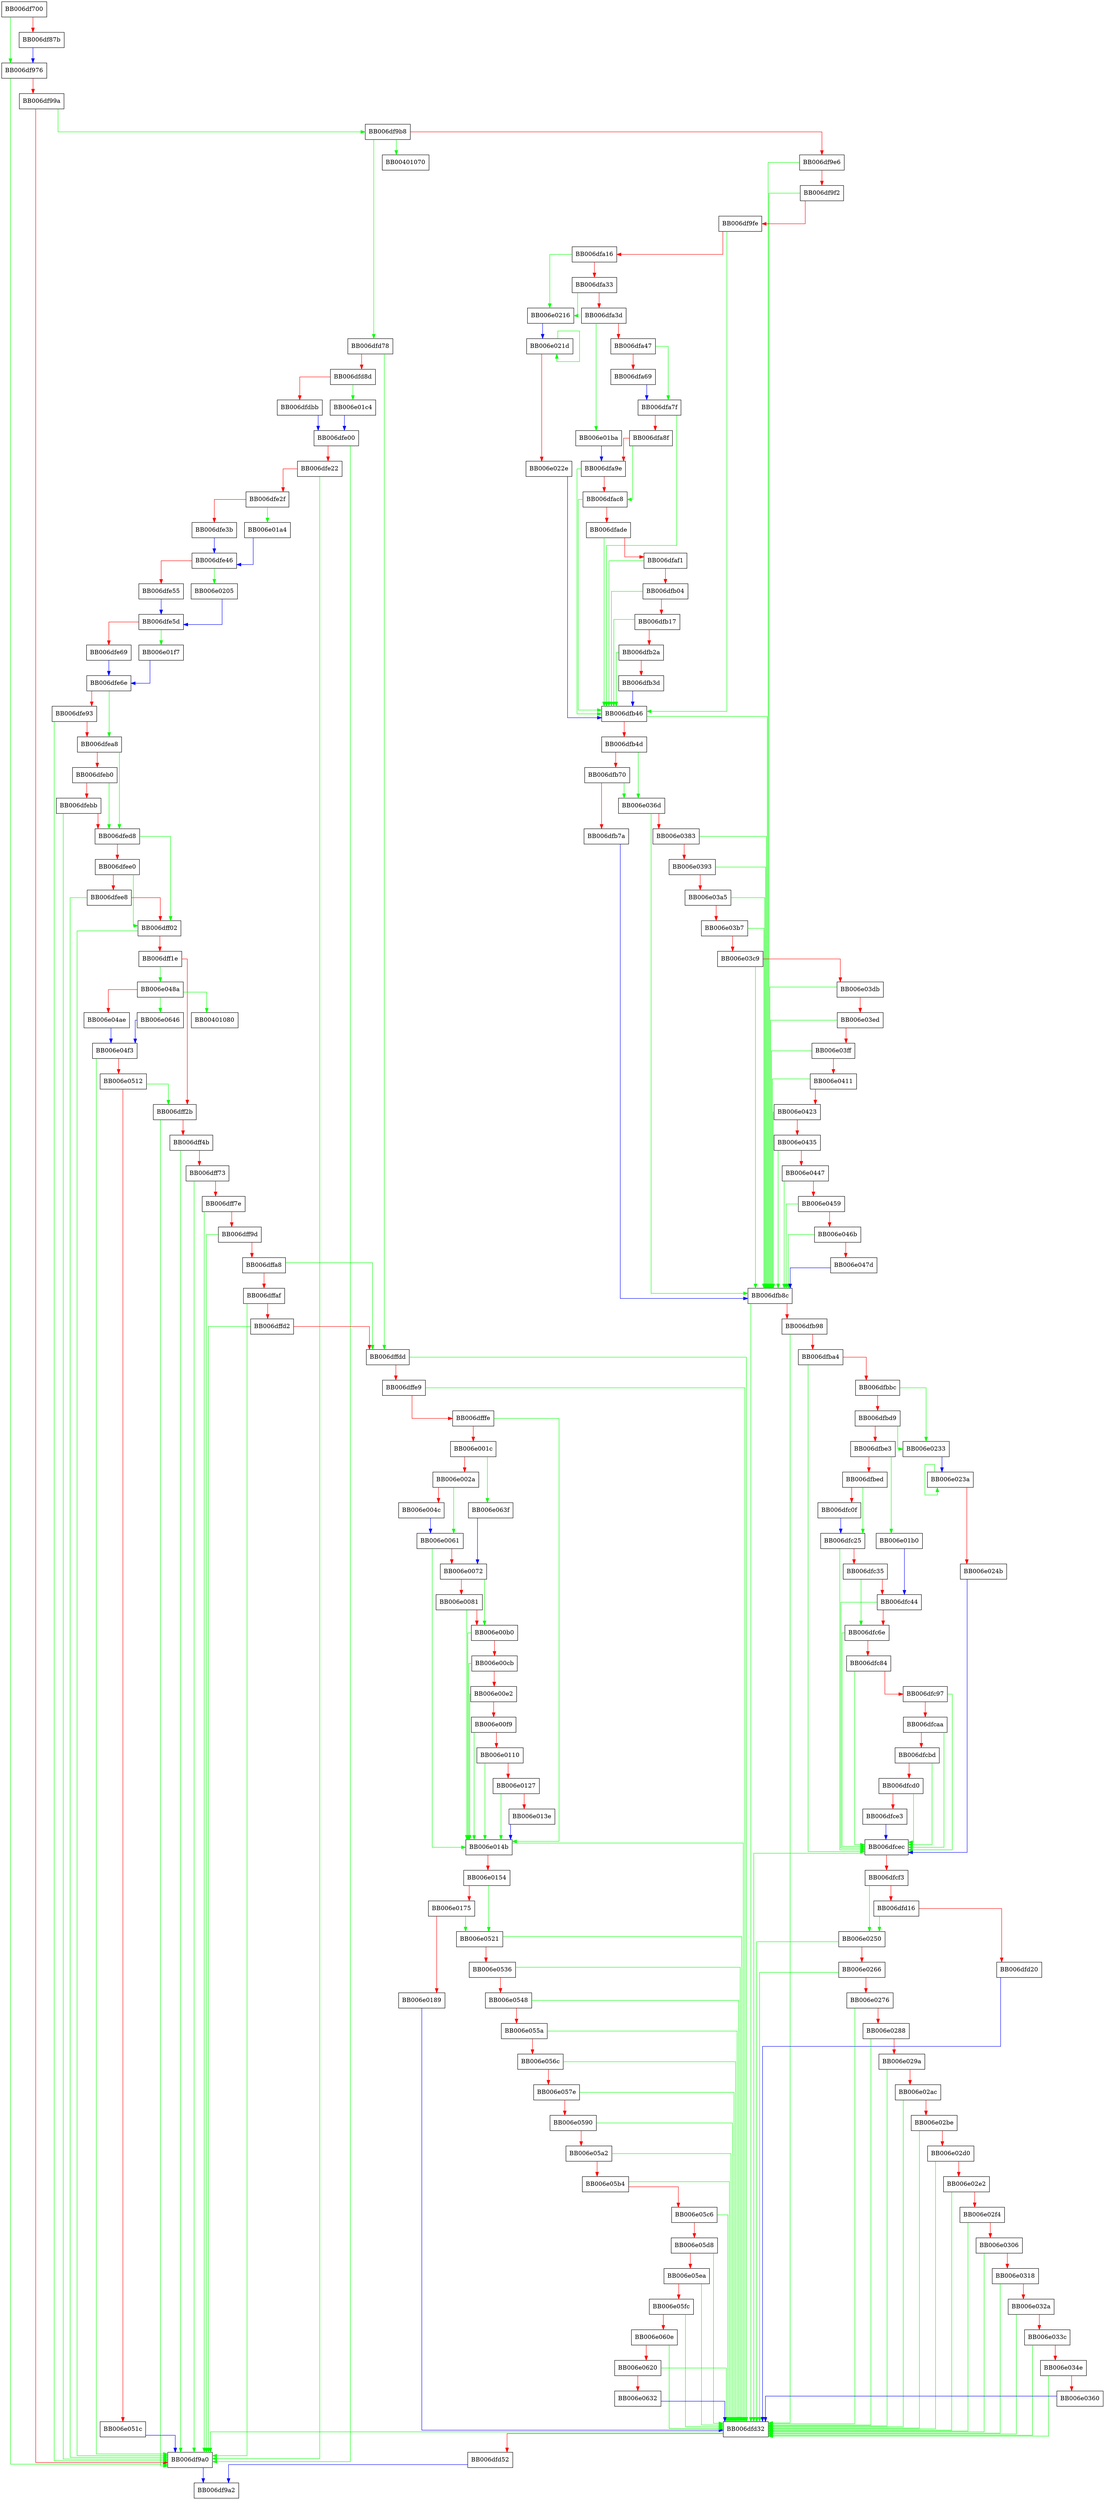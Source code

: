 digraph ctr_update {
  node [shape="box"];
  graph [splines=ortho];
  BB006df700 -> BB006df976 [color="green"];
  BB006df700 -> BB006df87b [color="red"];
  BB006df87b -> BB006df976 [color="blue"];
  BB006df976 -> BB006df9a0 [color="green"];
  BB006df976 -> BB006df99a [color="red"];
  BB006df99a -> BB006df9b8 [color="green"];
  BB006df99a -> BB006df9a0 [color="red"];
  BB006df9a0 -> BB006df9a2 [color="blue"];
  BB006df9b8 -> BB00401070 [color="green"];
  BB006df9b8 -> BB006dfd78 [color="green"];
  BB006df9b8 -> BB006df9e6 [color="red"];
  BB006df9e6 -> BB006dfb8c [color="green"];
  BB006df9e6 -> BB006df9f2 [color="red"];
  BB006df9f2 -> BB006dfb8c [color="green"];
  BB006df9f2 -> BB006df9fe [color="red"];
  BB006df9fe -> BB006dfb46 [color="green"];
  BB006df9fe -> BB006dfa16 [color="red"];
  BB006dfa16 -> BB006e0216 [color="green"];
  BB006dfa16 -> BB006dfa33 [color="red"];
  BB006dfa33 -> BB006e0216 [color="green"];
  BB006dfa33 -> BB006dfa3d [color="red"];
  BB006dfa3d -> BB006e01ba [color="green"];
  BB006dfa3d -> BB006dfa47 [color="red"];
  BB006dfa47 -> BB006dfa7f [color="green"];
  BB006dfa47 -> BB006dfa69 [color="red"];
  BB006dfa69 -> BB006dfa7f [color="blue"];
  BB006dfa7f -> BB006dfb46 [color="green"];
  BB006dfa7f -> BB006dfa8f [color="red"];
  BB006dfa8f -> BB006dfac8 [color="green"];
  BB006dfa8f -> BB006dfa9e [color="red"];
  BB006dfa9e -> BB006dfb46 [color="green"];
  BB006dfa9e -> BB006dfac8 [color="red"];
  BB006dfac8 -> BB006dfb46 [color="green"];
  BB006dfac8 -> BB006dfade [color="red"];
  BB006dfade -> BB006dfb46 [color="green"];
  BB006dfade -> BB006dfaf1 [color="red"];
  BB006dfaf1 -> BB006dfb46 [color="green"];
  BB006dfaf1 -> BB006dfb04 [color="red"];
  BB006dfb04 -> BB006dfb46 [color="green"];
  BB006dfb04 -> BB006dfb17 [color="red"];
  BB006dfb17 -> BB006dfb46 [color="green"];
  BB006dfb17 -> BB006dfb2a [color="red"];
  BB006dfb2a -> BB006dfb46 [color="green"];
  BB006dfb2a -> BB006dfb3d [color="red"];
  BB006dfb3d -> BB006dfb46 [color="blue"];
  BB006dfb46 -> BB006dfb8c [color="green"];
  BB006dfb46 -> BB006dfb4d [color="red"];
  BB006dfb4d -> BB006e036d [color="green"];
  BB006dfb4d -> BB006dfb70 [color="red"];
  BB006dfb70 -> BB006e036d [color="green"];
  BB006dfb70 -> BB006dfb7a [color="red"];
  BB006dfb7a -> BB006dfb8c [color="blue"];
  BB006dfb8c -> BB006dfd32 [color="green"];
  BB006dfb8c -> BB006dfb98 [color="red"];
  BB006dfb98 -> BB006dfd32 [color="green"];
  BB006dfb98 -> BB006dfba4 [color="red"];
  BB006dfba4 -> BB006dfcec [color="green"];
  BB006dfba4 -> BB006dfbbc [color="red"];
  BB006dfbbc -> BB006e0233 [color="green"];
  BB006dfbbc -> BB006dfbd9 [color="red"];
  BB006dfbd9 -> BB006e0233 [color="green"];
  BB006dfbd9 -> BB006dfbe3 [color="red"];
  BB006dfbe3 -> BB006e01b0 [color="green"];
  BB006dfbe3 -> BB006dfbed [color="red"];
  BB006dfbed -> BB006dfc25 [color="green"];
  BB006dfbed -> BB006dfc0f [color="red"];
  BB006dfc0f -> BB006dfc25 [color="blue"];
  BB006dfc25 -> BB006dfcec [color="green"];
  BB006dfc25 -> BB006dfc35 [color="red"];
  BB006dfc35 -> BB006dfc6e [color="green"];
  BB006dfc35 -> BB006dfc44 [color="red"];
  BB006dfc44 -> BB006dfcec [color="green"];
  BB006dfc44 -> BB006dfc6e [color="red"];
  BB006dfc6e -> BB006dfcec [color="green"];
  BB006dfc6e -> BB006dfc84 [color="red"];
  BB006dfc84 -> BB006dfcec [color="green"];
  BB006dfc84 -> BB006dfc97 [color="red"];
  BB006dfc97 -> BB006dfcec [color="green"];
  BB006dfc97 -> BB006dfcaa [color="red"];
  BB006dfcaa -> BB006dfcec [color="green"];
  BB006dfcaa -> BB006dfcbd [color="red"];
  BB006dfcbd -> BB006dfcec [color="green"];
  BB006dfcbd -> BB006dfcd0 [color="red"];
  BB006dfcd0 -> BB006dfcec [color="green"];
  BB006dfcd0 -> BB006dfce3 [color="red"];
  BB006dfce3 -> BB006dfcec [color="blue"];
  BB006dfcec -> BB006dfd32 [color="green"];
  BB006dfcec -> BB006dfcf3 [color="red"];
  BB006dfcf3 -> BB006e0250 [color="green"];
  BB006dfcf3 -> BB006dfd16 [color="red"];
  BB006dfd16 -> BB006e0250 [color="green"];
  BB006dfd16 -> BB006dfd20 [color="red"];
  BB006dfd20 -> BB006dfd32 [color="blue"];
  BB006dfd32 -> BB006df9a0 [color="green"];
  BB006dfd32 -> BB006dfd52 [color="red"];
  BB006dfd52 -> BB006df9a2 [color="blue"];
  BB006dfd78 -> BB006dffdd [color="green"];
  BB006dfd78 -> BB006dfd8d [color="red"];
  BB006dfd8d -> BB006e01c4 [color="green"];
  BB006dfd8d -> BB006dfdbb [color="red"];
  BB006dfdbb -> BB006dfe00 [color="blue"];
  BB006dfe00 -> BB006df9a0 [color="green"];
  BB006dfe00 -> BB006dfe22 [color="red"];
  BB006dfe22 -> BB006df9a0 [color="green"];
  BB006dfe22 -> BB006dfe2f [color="red"];
  BB006dfe2f -> BB006e01a4 [color="green"];
  BB006dfe2f -> BB006dfe3b [color="red"];
  BB006dfe3b -> BB006dfe46 [color="blue"];
  BB006dfe46 -> BB006e0205 [color="green"];
  BB006dfe46 -> BB006dfe55 [color="red"];
  BB006dfe55 -> BB006dfe5d [color="blue"];
  BB006dfe5d -> BB006e01f7 [color="green"];
  BB006dfe5d -> BB006dfe69 [color="red"];
  BB006dfe69 -> BB006dfe6e [color="blue"];
  BB006dfe6e -> BB006dfea8 [color="green"];
  BB006dfe6e -> BB006dfe93 [color="red"];
  BB006dfe93 -> BB006df9a0 [color="green"];
  BB006dfe93 -> BB006dfea8 [color="red"];
  BB006dfea8 -> BB006dfed8 [color="green"];
  BB006dfea8 -> BB006dfeb0 [color="red"];
  BB006dfeb0 -> BB006dfed8 [color="green"];
  BB006dfeb0 -> BB006dfebb [color="red"];
  BB006dfebb -> BB006df9a0 [color="green"];
  BB006dfebb -> BB006dfed8 [color="red"];
  BB006dfed8 -> BB006dff02 [color="green"];
  BB006dfed8 -> BB006dfee0 [color="red"];
  BB006dfee0 -> BB006dff02 [color="green"];
  BB006dfee0 -> BB006dfee8 [color="red"];
  BB006dfee8 -> BB006df9a0 [color="green"];
  BB006dfee8 -> BB006dff02 [color="red"];
  BB006dff02 -> BB006df9a0 [color="green"];
  BB006dff02 -> BB006dff1e [color="red"];
  BB006dff1e -> BB006e048a [color="green"];
  BB006dff1e -> BB006dff2b [color="red"];
  BB006dff2b -> BB006df9a0 [color="green"];
  BB006dff2b -> BB006dff4b [color="red"];
  BB006dff4b -> BB006df9a0 [color="green"];
  BB006dff4b -> BB006dff73 [color="red"];
  BB006dff73 -> BB006df9a0 [color="green"];
  BB006dff73 -> BB006dff7e [color="red"];
  BB006dff7e -> BB006df9a0 [color="green"];
  BB006dff7e -> BB006dff9d [color="red"];
  BB006dff9d -> BB006df9a0 [color="green"];
  BB006dff9d -> BB006dffa8 [color="red"];
  BB006dffa8 -> BB006dffdd [color="green"];
  BB006dffa8 -> BB006dffaf [color="red"];
  BB006dffaf -> BB006df9a0 [color="green"];
  BB006dffaf -> BB006dffd2 [color="red"];
  BB006dffd2 -> BB006df9a0 [color="green"];
  BB006dffd2 -> BB006dffdd [color="red"];
  BB006dffdd -> BB006dfd32 [color="green"];
  BB006dffdd -> BB006dffe9 [color="red"];
  BB006dffe9 -> BB006dfd32 [color="green"];
  BB006dffe9 -> BB006dfffe [color="red"];
  BB006dfffe -> BB006e014b [color="green"];
  BB006dfffe -> BB006e001c [color="red"];
  BB006e001c -> BB006e063f [color="green"];
  BB006e001c -> BB006e002a [color="red"];
  BB006e002a -> BB006e0061 [color="green"];
  BB006e002a -> BB006e004c [color="red"];
  BB006e004c -> BB006e0061 [color="blue"];
  BB006e0061 -> BB006e014b [color="green"];
  BB006e0061 -> BB006e0072 [color="red"];
  BB006e0072 -> BB006e00b0 [color="green"];
  BB006e0072 -> BB006e0081 [color="red"];
  BB006e0081 -> BB006e014b [color="green"];
  BB006e0081 -> BB006e00b0 [color="red"];
  BB006e00b0 -> BB006e014b [color="green"];
  BB006e00b0 -> BB006e00cb [color="red"];
  BB006e00cb -> BB006e014b [color="green"];
  BB006e00cb -> BB006e00e2 [color="red"];
  BB006e00e2 -> BB006e014b [color="green"];
  BB006e00e2 -> BB006e00f9 [color="red"];
  BB006e00f9 -> BB006e014b [color="green"];
  BB006e00f9 -> BB006e0110 [color="red"];
  BB006e0110 -> BB006e014b [color="green"];
  BB006e0110 -> BB006e0127 [color="red"];
  BB006e0127 -> BB006e014b [color="green"];
  BB006e0127 -> BB006e013e [color="red"];
  BB006e013e -> BB006e014b [color="blue"];
  BB006e014b -> BB006dfd32 [color="green"];
  BB006e014b -> BB006e0154 [color="red"];
  BB006e0154 -> BB006e0521 [color="green"];
  BB006e0154 -> BB006e0175 [color="red"];
  BB006e0175 -> BB006e0521 [color="green"];
  BB006e0175 -> BB006e0189 [color="red"];
  BB006e0189 -> BB006dfd32 [color="blue"];
  BB006e01a4 -> BB006dfe46 [color="blue"];
  BB006e01b0 -> BB006dfc44 [color="blue"];
  BB006e01ba -> BB006dfa9e [color="blue"];
  BB006e01c4 -> BB006dfe00 [color="blue"];
  BB006e01f7 -> BB006dfe6e [color="blue"];
  BB006e0205 -> BB006dfe5d [color="blue"];
  BB006e0216 -> BB006e021d [color="blue"];
  BB006e021d -> BB006e021d [color="green"];
  BB006e021d -> BB006e022e [color="red"];
  BB006e022e -> BB006dfb46 [color="blue"];
  BB006e0233 -> BB006e023a [color="blue"];
  BB006e023a -> BB006e023a [color="green"];
  BB006e023a -> BB006e024b [color="red"];
  BB006e024b -> BB006dfcec [color="blue"];
  BB006e0250 -> BB006dfd32 [color="green"];
  BB006e0250 -> BB006e0266 [color="red"];
  BB006e0266 -> BB006dfd32 [color="green"];
  BB006e0266 -> BB006e0276 [color="red"];
  BB006e0276 -> BB006dfd32 [color="green"];
  BB006e0276 -> BB006e0288 [color="red"];
  BB006e0288 -> BB006dfd32 [color="green"];
  BB006e0288 -> BB006e029a [color="red"];
  BB006e029a -> BB006dfd32 [color="green"];
  BB006e029a -> BB006e02ac [color="red"];
  BB006e02ac -> BB006dfd32 [color="green"];
  BB006e02ac -> BB006e02be [color="red"];
  BB006e02be -> BB006dfd32 [color="green"];
  BB006e02be -> BB006e02d0 [color="red"];
  BB006e02d0 -> BB006dfd32 [color="green"];
  BB006e02d0 -> BB006e02e2 [color="red"];
  BB006e02e2 -> BB006dfd32 [color="green"];
  BB006e02e2 -> BB006e02f4 [color="red"];
  BB006e02f4 -> BB006dfd32 [color="green"];
  BB006e02f4 -> BB006e0306 [color="red"];
  BB006e0306 -> BB006dfd32 [color="green"];
  BB006e0306 -> BB006e0318 [color="red"];
  BB006e0318 -> BB006dfd32 [color="green"];
  BB006e0318 -> BB006e032a [color="red"];
  BB006e032a -> BB006dfd32 [color="green"];
  BB006e032a -> BB006e033c [color="red"];
  BB006e033c -> BB006dfd32 [color="green"];
  BB006e033c -> BB006e034e [color="red"];
  BB006e034e -> BB006dfd32 [color="green"];
  BB006e034e -> BB006e0360 [color="red"];
  BB006e0360 -> BB006dfd32 [color="blue"];
  BB006e036d -> BB006dfb8c [color="green"];
  BB006e036d -> BB006e0383 [color="red"];
  BB006e0383 -> BB006dfb8c [color="green"];
  BB006e0383 -> BB006e0393 [color="red"];
  BB006e0393 -> BB006dfb8c [color="green"];
  BB006e0393 -> BB006e03a5 [color="red"];
  BB006e03a5 -> BB006dfb8c [color="green"];
  BB006e03a5 -> BB006e03b7 [color="red"];
  BB006e03b7 -> BB006dfb8c [color="green"];
  BB006e03b7 -> BB006e03c9 [color="red"];
  BB006e03c9 -> BB006dfb8c [color="green"];
  BB006e03c9 -> BB006e03db [color="red"];
  BB006e03db -> BB006dfb8c [color="green"];
  BB006e03db -> BB006e03ed [color="red"];
  BB006e03ed -> BB006dfb8c [color="green"];
  BB006e03ed -> BB006e03ff [color="red"];
  BB006e03ff -> BB006dfb8c [color="green"];
  BB006e03ff -> BB006e0411 [color="red"];
  BB006e0411 -> BB006dfb8c [color="green"];
  BB006e0411 -> BB006e0423 [color="red"];
  BB006e0423 -> BB006dfb8c [color="green"];
  BB006e0423 -> BB006e0435 [color="red"];
  BB006e0435 -> BB006dfb8c [color="green"];
  BB006e0435 -> BB006e0447 [color="red"];
  BB006e0447 -> BB006dfb8c [color="green"];
  BB006e0447 -> BB006e0459 [color="red"];
  BB006e0459 -> BB006dfb8c [color="green"];
  BB006e0459 -> BB006e046b [color="red"];
  BB006e046b -> BB006dfb8c [color="green"];
  BB006e046b -> BB006e047d [color="red"];
  BB006e047d -> BB006dfb8c [color="blue"];
  BB006e048a -> BB00401080 [color="green"];
  BB006e048a -> BB006e0646 [color="green"];
  BB006e048a -> BB006e04ae [color="red"];
  BB006e04ae -> BB006e04f3 [color="blue"];
  BB006e04f3 -> BB006df9a0 [color="green"];
  BB006e04f3 -> BB006e0512 [color="red"];
  BB006e0512 -> BB006dff2b [color="green"];
  BB006e0512 -> BB006e051c [color="red"];
  BB006e051c -> BB006df9a0 [color="blue"];
  BB006e0521 -> BB006dfd32 [color="green"];
  BB006e0521 -> BB006e0536 [color="red"];
  BB006e0536 -> BB006dfd32 [color="green"];
  BB006e0536 -> BB006e0548 [color="red"];
  BB006e0548 -> BB006dfd32 [color="green"];
  BB006e0548 -> BB006e055a [color="red"];
  BB006e055a -> BB006dfd32 [color="green"];
  BB006e055a -> BB006e056c [color="red"];
  BB006e056c -> BB006dfd32 [color="green"];
  BB006e056c -> BB006e057e [color="red"];
  BB006e057e -> BB006dfd32 [color="green"];
  BB006e057e -> BB006e0590 [color="red"];
  BB006e0590 -> BB006dfd32 [color="green"];
  BB006e0590 -> BB006e05a2 [color="red"];
  BB006e05a2 -> BB006dfd32 [color="green"];
  BB006e05a2 -> BB006e05b4 [color="red"];
  BB006e05b4 -> BB006dfd32 [color="green"];
  BB006e05b4 -> BB006e05c6 [color="red"];
  BB006e05c6 -> BB006dfd32 [color="green"];
  BB006e05c6 -> BB006e05d8 [color="red"];
  BB006e05d8 -> BB006dfd32 [color="green"];
  BB006e05d8 -> BB006e05ea [color="red"];
  BB006e05ea -> BB006dfd32 [color="green"];
  BB006e05ea -> BB006e05fc [color="red"];
  BB006e05fc -> BB006dfd32 [color="green"];
  BB006e05fc -> BB006e060e [color="red"];
  BB006e060e -> BB006dfd32 [color="green"];
  BB006e060e -> BB006e0620 [color="red"];
  BB006e0620 -> BB006dfd32 [color="green"];
  BB006e0620 -> BB006e0632 [color="red"];
  BB006e0632 -> BB006dfd32 [color="blue"];
  BB006e063f -> BB006e0072 [color="blue"];
  BB006e0646 -> BB006e04f3 [color="blue"];
}